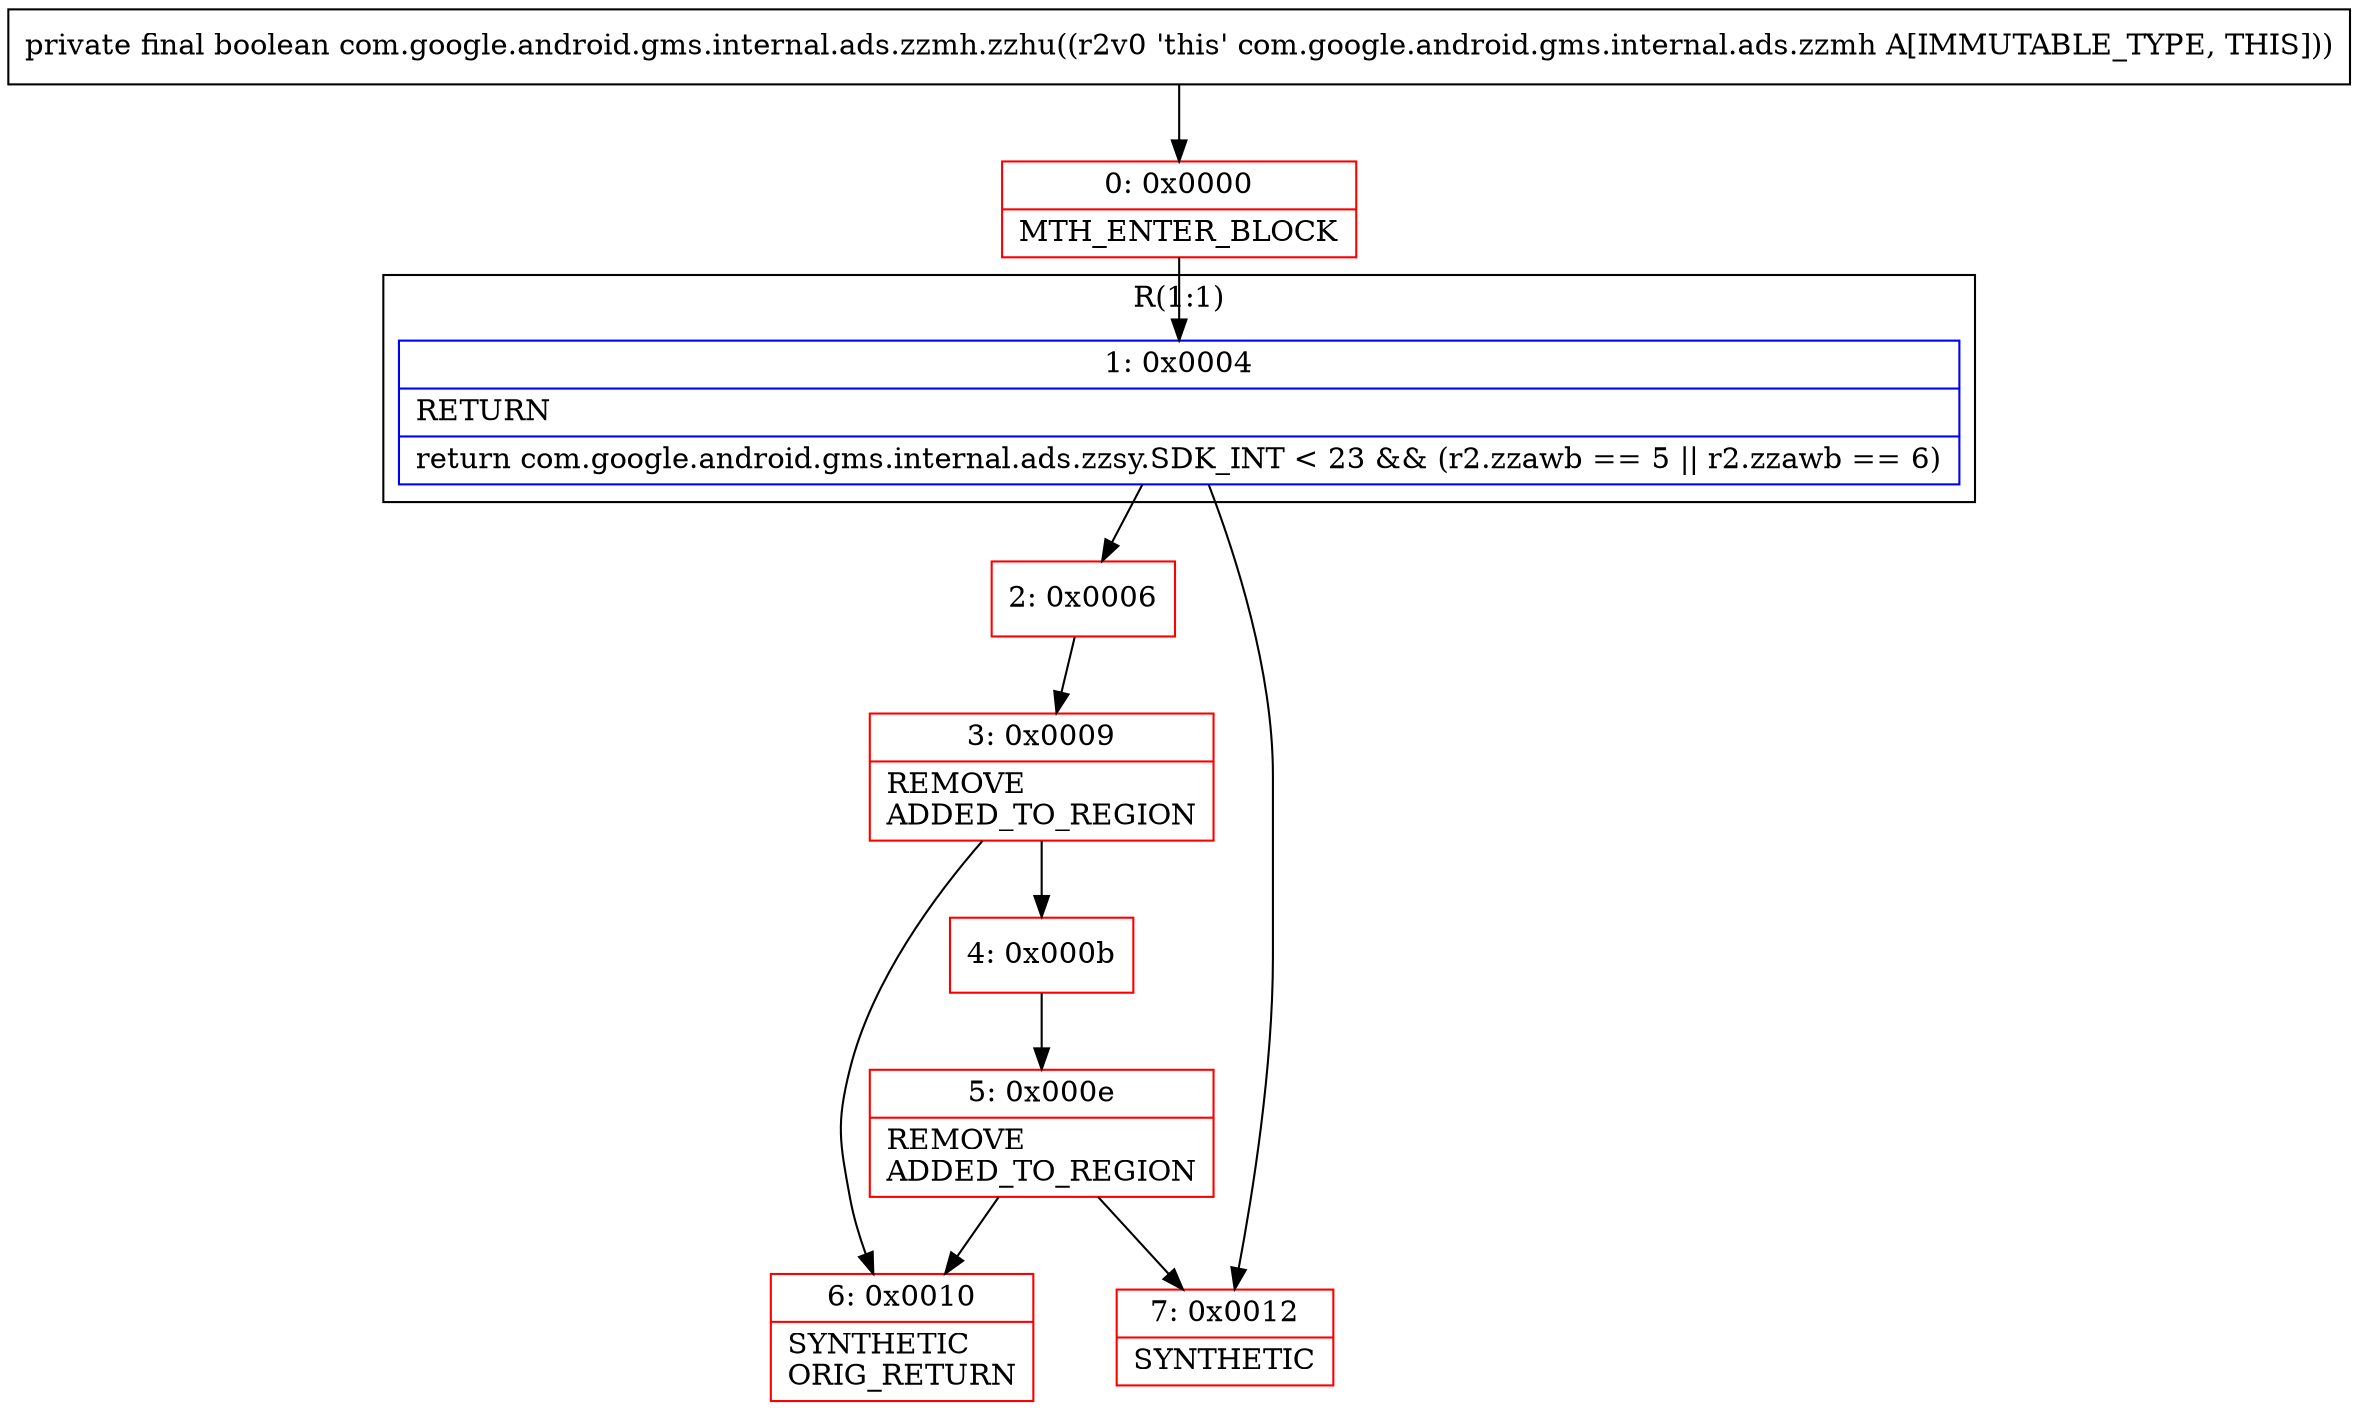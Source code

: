 digraph "CFG forcom.google.android.gms.internal.ads.zzmh.zzhu()Z" {
subgraph cluster_Region_1408149377 {
label = "R(1:1)";
node [shape=record,color=blue];
Node_1 [shape=record,label="{1\:\ 0x0004|RETURN\l|return com.google.android.gms.internal.ads.zzsy.SDK_INT \< 23 && (r2.zzawb == 5 \|\| r2.zzawb == 6)\l}"];
}
Node_0 [shape=record,color=red,label="{0\:\ 0x0000|MTH_ENTER_BLOCK\l}"];
Node_2 [shape=record,color=red,label="{2\:\ 0x0006}"];
Node_3 [shape=record,color=red,label="{3\:\ 0x0009|REMOVE\lADDED_TO_REGION\l}"];
Node_4 [shape=record,color=red,label="{4\:\ 0x000b}"];
Node_5 [shape=record,color=red,label="{5\:\ 0x000e|REMOVE\lADDED_TO_REGION\l}"];
Node_6 [shape=record,color=red,label="{6\:\ 0x0010|SYNTHETIC\lORIG_RETURN\l}"];
Node_7 [shape=record,color=red,label="{7\:\ 0x0012|SYNTHETIC\l}"];
MethodNode[shape=record,label="{private final boolean com.google.android.gms.internal.ads.zzmh.zzhu((r2v0 'this' com.google.android.gms.internal.ads.zzmh A[IMMUTABLE_TYPE, THIS])) }"];
MethodNode -> Node_0;
Node_1 -> Node_2;
Node_1 -> Node_7;
Node_0 -> Node_1;
Node_2 -> Node_3;
Node_3 -> Node_4;
Node_3 -> Node_6;
Node_4 -> Node_5;
Node_5 -> Node_6;
Node_5 -> Node_7;
}

